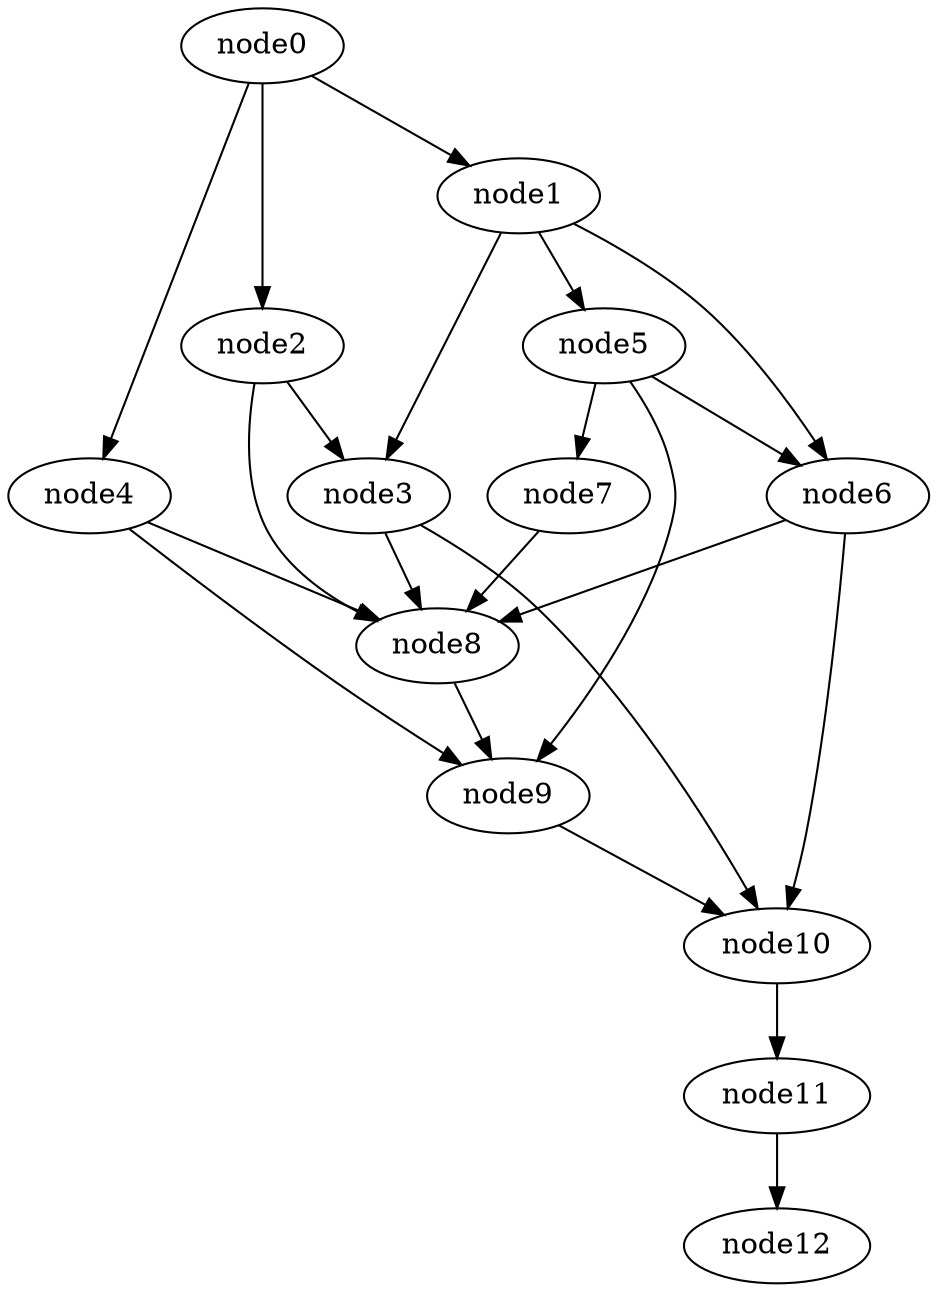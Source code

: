 digraph g{
	node12
	node11 -> node12
	node10 -> node11
	node9 -> node10
	node8 -> node9
	node7 -> node8
	node6 -> node10
	node6 -> node8
	node5 -> node9
	node5 -> node7
	node5 -> node6
	node4 -> node9
	node4 -> node8
	node3 -> node10
	node3 -> node8
	node2 -> node8
	node2 -> node3
	node1 -> node6
	node1 -> node5
	node1 -> node3
	node0 -> node4
	node0 -> node2
	node0 -> node1
}
